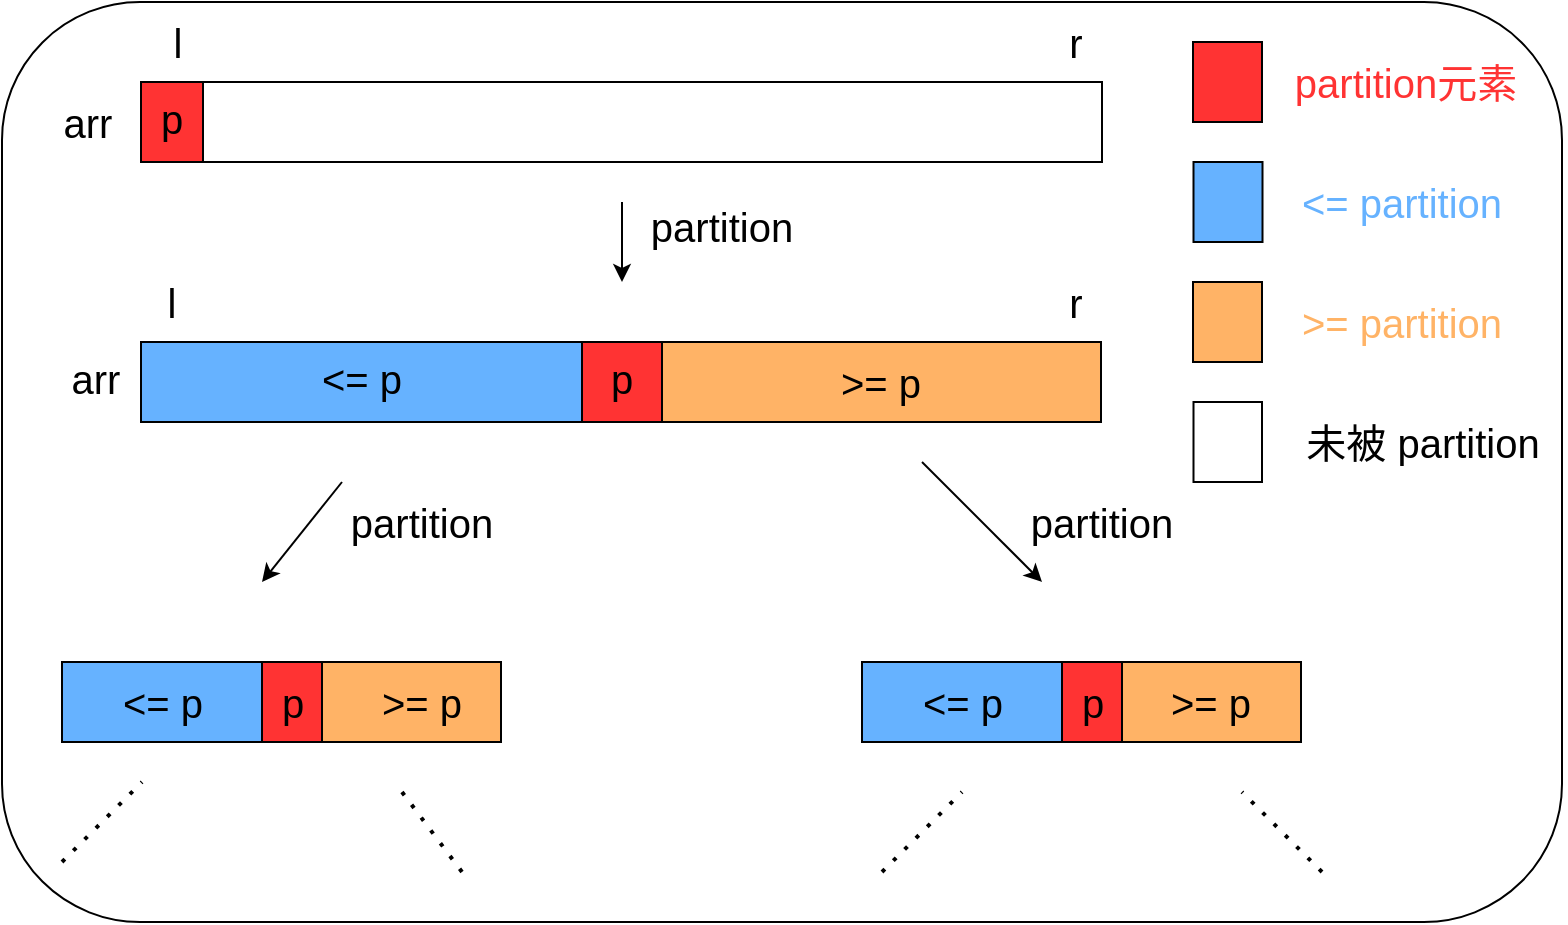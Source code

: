 <mxfile version="14.9.3" type="device"><diagram id="VXmtNrEXerbF7BPub-2L" name="Page-1"><mxGraphModel dx="865" dy="409" grid="1" gridSize="10" guides="1" tooltips="1" connect="1" arrows="1" fold="1" page="1" pageScale="1" pageWidth="827" pageHeight="1169" math="0" shadow="0"><root><mxCell id="0"/><mxCell id="1" parent="0"/><mxCell id="uaYWFS_JeaBd6_e_STai-1" value="" style="rounded=1;whiteSpace=wrap;html=1;fillColor=none;" vertex="1" parent="1"><mxGeometry x="350" y="170" width="780" height="460" as="geometry"/></mxCell><mxCell id="uaYWFS_JeaBd6_e_STai-2" value="" style="rounded=0;whiteSpace=wrap;html=1;fillColor=#FF3333;" vertex="1" parent="1"><mxGeometry x="419.5" y="210" width="31" height="40" as="geometry"/></mxCell><mxCell id="uaYWFS_JeaBd6_e_STai-3" value="" style="rounded=0;whiteSpace=wrap;html=1;fillColor=none;" vertex="1" parent="1"><mxGeometry x="450.5" y="210" width="449.5" height="40" as="geometry"/></mxCell><mxCell id="uaYWFS_JeaBd6_e_STai-4" value="" style="rounded=0;whiteSpace=wrap;html=1;fillColor=#FF3333;" vertex="1" parent="1"><mxGeometry x="640" y="340" width="40" height="40" as="geometry"/></mxCell><mxCell id="uaYWFS_JeaBd6_e_STai-5" value="" style="rounded=0;whiteSpace=wrap;html=1;fillColor=#66B2FF;" vertex="1" parent="1"><mxGeometry x="419.5" y="340" width="220.5" height="40" as="geometry"/></mxCell><mxCell id="uaYWFS_JeaBd6_e_STai-6" value="" style="rounded=0;whiteSpace=wrap;html=1;fillColor=#FFB366;" vertex="1" parent="1"><mxGeometry x="680" y="340" width="219.5" height="40" as="geometry"/></mxCell><mxCell id="uaYWFS_JeaBd6_e_STai-7" value="" style="endArrow=classic;html=1;" edge="1" parent="1"><mxGeometry width="50" height="50" relative="1" as="geometry"><mxPoint x="660" y="270" as="sourcePoint"/><mxPoint x="660" y="310" as="targetPoint"/></mxGeometry></mxCell><mxCell id="uaYWFS_JeaBd6_e_STai-8" value="&lt;font style=&quot;font-size: 20px&quot;&gt;partition&lt;/font&gt;" style="text;html=1;strokeColor=none;fillColor=none;align=center;verticalAlign=middle;whiteSpace=wrap;rounded=0;" vertex="1" parent="1"><mxGeometry x="690" y="272" width="40" height="20" as="geometry"/></mxCell><mxCell id="uaYWFS_JeaBd6_e_STai-9" value="" style="endArrow=classic;html=1;" edge="1" parent="1"><mxGeometry width="50" height="50" relative="1" as="geometry"><mxPoint x="520" y="410" as="sourcePoint"/><mxPoint x="480" y="460" as="targetPoint"/></mxGeometry></mxCell><mxCell id="uaYWFS_JeaBd6_e_STai-10" value="" style="endArrow=classic;html=1;" edge="1" parent="1"><mxGeometry width="50" height="50" relative="1" as="geometry"><mxPoint x="810" y="400" as="sourcePoint"/><mxPoint x="870" y="460" as="targetPoint"/></mxGeometry></mxCell><mxCell id="uaYWFS_JeaBd6_e_STai-11" value="" style="rounded=0;whiteSpace=wrap;html=1;fillColor=#FF3333;" vertex="1" parent="1"><mxGeometry x="480" y="500" width="30" height="40" as="geometry"/></mxCell><mxCell id="uaYWFS_JeaBd6_e_STai-12" value="" style="rounded=0;whiteSpace=wrap;html=1;fillColor=#66B2FF;" vertex="1" parent="1"><mxGeometry x="380" y="500" width="100" height="40" as="geometry"/></mxCell><mxCell id="uaYWFS_JeaBd6_e_STai-13" value="" style="rounded=0;whiteSpace=wrap;html=1;fillColor=#FFB366;" vertex="1" parent="1"><mxGeometry x="510" y="500" width="89.5" height="40" as="geometry"/></mxCell><mxCell id="uaYWFS_JeaBd6_e_STai-14" value="&lt;font style=&quot;font-size: 20px&quot;&gt;partition&lt;/font&gt;" style="text;html=1;strokeColor=none;fillColor=none;align=center;verticalAlign=middle;whiteSpace=wrap;rounded=0;" vertex="1" parent="1"><mxGeometry x="540" y="420" width="40" height="20" as="geometry"/></mxCell><mxCell id="uaYWFS_JeaBd6_e_STai-15" value="&lt;font style=&quot;font-size: 20px&quot;&gt;partition&lt;/font&gt;" style="text;html=1;strokeColor=none;fillColor=none;align=center;verticalAlign=middle;whiteSpace=wrap;rounded=0;" vertex="1" parent="1"><mxGeometry x="880" y="420" width="40" height="20" as="geometry"/></mxCell><mxCell id="uaYWFS_JeaBd6_e_STai-16" value="" style="endArrow=none;dashed=1;html=1;dashPattern=1 3;strokeWidth=2;" edge="1" parent="1"><mxGeometry width="50" height="50" relative="1" as="geometry"><mxPoint x="380" y="600" as="sourcePoint"/><mxPoint x="420" y="560" as="targetPoint"/></mxGeometry></mxCell><mxCell id="uaYWFS_JeaBd6_e_STai-17" value="" style="endArrow=none;dashed=1;html=1;dashPattern=1 3;strokeWidth=2;" edge="1" parent="1"><mxGeometry width="50" height="50" relative="1" as="geometry"><mxPoint x="790" y="605" as="sourcePoint"/><mxPoint x="830" y="565" as="targetPoint"/></mxGeometry></mxCell><mxCell id="uaYWFS_JeaBd6_e_STai-18" value="" style="endArrow=none;dashed=1;html=1;dashPattern=1 3;strokeWidth=2;" edge="1" parent="1"><mxGeometry width="50" height="50" relative="1" as="geometry"><mxPoint x="580" y="605" as="sourcePoint"/><mxPoint x="550" y="565" as="targetPoint"/></mxGeometry></mxCell><mxCell id="uaYWFS_JeaBd6_e_STai-19" value="" style="endArrow=none;dashed=1;html=1;dashPattern=1 3;strokeWidth=2;" edge="1" parent="1"><mxGeometry width="50" height="50" relative="1" as="geometry"><mxPoint x="1010" y="605" as="sourcePoint"/><mxPoint x="970" y="565" as="targetPoint"/></mxGeometry></mxCell><mxCell id="uaYWFS_JeaBd6_e_STai-20" value="" style="rounded=0;whiteSpace=wrap;html=1;fillColor=#FF3333;" vertex="1" parent="1"><mxGeometry x="945.5" y="190" width="34.5" height="40" as="geometry"/></mxCell><mxCell id="uaYWFS_JeaBd6_e_STai-21" value="" style="rounded=0;whiteSpace=wrap;html=1;fillColor=#66B2FF;" vertex="1" parent="1"><mxGeometry x="945.75" y="250" width="34.5" height="40" as="geometry"/></mxCell><mxCell id="uaYWFS_JeaBd6_e_STai-22" value="" style="rounded=0;whiteSpace=wrap;html=1;fillColor=#FFB366;" vertex="1" parent="1"><mxGeometry x="945.5" y="310" width="34.5" height="40" as="geometry"/></mxCell><mxCell id="uaYWFS_JeaBd6_e_STai-23" value="" style="rounded=0;whiteSpace=wrap;html=1;fillColor=none;" vertex="1" parent="1"><mxGeometry x="945.75" y="370" width="34.25" height="40" as="geometry"/></mxCell><mxCell id="uaYWFS_JeaBd6_e_STai-24" value="&lt;font style=&quot;font-size: 20px&quot; color=&quot;#ff3333&quot;&gt;partition元素&lt;/font&gt;" style="text;html=1;strokeColor=none;fillColor=none;align=center;verticalAlign=middle;whiteSpace=wrap;rounded=0;" vertex="1" parent="1"><mxGeometry x="972" y="200" width="160" height="20" as="geometry"/></mxCell><mxCell id="uaYWFS_JeaBd6_e_STai-25" value="&lt;font style=&quot;font-size: 20px&quot; color=&quot;#66b2ff&quot;&gt;&amp;lt;= partition&lt;/font&gt;" style="text;html=1;strokeColor=none;fillColor=none;align=center;verticalAlign=middle;whiteSpace=wrap;rounded=0;" vertex="1" parent="1"><mxGeometry x="970" y="260" width="160" height="20" as="geometry"/></mxCell><mxCell id="uaYWFS_JeaBd6_e_STai-26" value="&lt;font style=&quot;font-size: 20px&quot; color=&quot;#ffb366&quot;&gt;&amp;gt;= partition&lt;/font&gt;" style="text;html=1;strokeColor=none;fillColor=none;align=center;verticalAlign=middle;whiteSpace=wrap;rounded=0;" vertex="1" parent="1"><mxGeometry x="995" y="320" width="110" height="20" as="geometry"/></mxCell><mxCell id="uaYWFS_JeaBd6_e_STai-27" value="&lt;font style=&quot;font-size: 20px&quot;&gt;p&lt;/font&gt;" style="text;html=1;strokeColor=none;fillColor=none;align=center;verticalAlign=middle;whiteSpace=wrap;rounded=0;" vertex="1" parent="1"><mxGeometry x="415" y="218" width="40" height="20" as="geometry"/></mxCell><mxCell id="uaYWFS_JeaBd6_e_STai-28" value="&lt;font style=&quot;font-size: 20px&quot;&gt;p&lt;/font&gt;" style="text;html=1;strokeColor=none;fillColor=none;align=center;verticalAlign=middle;whiteSpace=wrap;rounded=0;" vertex="1" parent="1"><mxGeometry x="640" y="348" width="40" height="20" as="geometry"/></mxCell><mxCell id="uaYWFS_JeaBd6_e_STai-29" value="&lt;font style=&quot;font-size: 20px&quot;&gt;&amp;lt;= p&lt;/font&gt;" style="text;html=1;strokeColor=none;fillColor=none;align=center;verticalAlign=middle;whiteSpace=wrap;rounded=0;" vertex="1" parent="1"><mxGeometry x="495" y="348" width="69.5" height="20" as="geometry"/></mxCell><mxCell id="uaYWFS_JeaBd6_e_STai-30" value="&lt;font style=&quot;font-size: 20px&quot;&gt;p&lt;/font&gt;" style="text;html=1;strokeColor=none;fillColor=none;align=center;verticalAlign=middle;whiteSpace=wrap;rounded=0;" vertex="1" parent="1"><mxGeometry x="463.62" y="510" width="62.75" height="20" as="geometry"/></mxCell><mxCell id="uaYWFS_JeaBd6_e_STai-31" value="&lt;font style=&quot;font-size: 20px&quot;&gt;&amp;lt;= p&lt;/font&gt;" style="text;html=1;strokeColor=none;fillColor=none;align=center;verticalAlign=middle;whiteSpace=wrap;rounded=0;" vertex="1" parent="1"><mxGeometry x="402.63" y="510" width="54.75" height="20" as="geometry"/></mxCell><mxCell id="uaYWFS_JeaBd6_e_STai-32" value="&lt;font style=&quot;font-size: 20px&quot;&gt;&amp;gt;= p&lt;/font&gt;" style="text;html=1;strokeColor=none;fillColor=none;align=center;verticalAlign=middle;whiteSpace=wrap;rounded=0;" vertex="1" parent="1"><mxGeometry x="762.38" y="350" width="54.75" height="20" as="geometry"/></mxCell><mxCell id="uaYWFS_JeaBd6_e_STai-33" value="&lt;font style=&quot;font-size: 20px&quot;&gt;&amp;gt;= p&lt;/font&gt;" style="text;html=1;strokeColor=none;fillColor=none;align=center;verticalAlign=middle;whiteSpace=wrap;rounded=0;" vertex="1" parent="1"><mxGeometry x="535.25" y="510" width="49.5" height="20" as="geometry"/></mxCell><mxCell id="uaYWFS_JeaBd6_e_STai-34" value="&lt;font style=&quot;font-size: 20px&quot;&gt;未被 partition&lt;/font&gt;" style="text;html=1;strokeColor=none;fillColor=none;align=center;verticalAlign=middle;whiteSpace=wrap;rounded=0;" vertex="1" parent="1"><mxGeometry x="994" y="380" width="133" height="20" as="geometry"/></mxCell><mxCell id="uaYWFS_JeaBd6_e_STai-35" value="&lt;font style=&quot;font-size: 20px&quot;&gt;arr&lt;/font&gt;" style="text;html=1;strokeColor=none;fillColor=none;align=center;verticalAlign=middle;whiteSpace=wrap;rounded=0;" vertex="1" parent="1"><mxGeometry x="369.5" y="220" width="45.5" height="20" as="geometry"/></mxCell><mxCell id="uaYWFS_JeaBd6_e_STai-36" value="&lt;font style=&quot;font-size: 20px&quot;&gt;l&lt;/font&gt;" style="text;html=1;strokeColor=none;fillColor=none;align=center;verticalAlign=middle;whiteSpace=wrap;rounded=0;" vertex="1" parent="1"><mxGeometry x="415" y="180" width="45.5" height="20" as="geometry"/></mxCell><mxCell id="uaYWFS_JeaBd6_e_STai-37" value="&lt;font style=&quot;font-size: 20px&quot;&gt;r&lt;/font&gt;" style="text;html=1;strokeColor=none;fillColor=none;align=center;verticalAlign=middle;whiteSpace=wrap;rounded=0;" vertex="1" parent="1"><mxGeometry x="864.38" y="180" width="45.5" height="20" as="geometry"/></mxCell><mxCell id="uaYWFS_JeaBd6_e_STai-38" value="&lt;font style=&quot;font-size: 20px&quot;&gt;l&lt;/font&gt;" style="text;html=1;strokeColor=none;fillColor=none;align=center;verticalAlign=middle;whiteSpace=wrap;rounded=0;" vertex="1" parent="1"><mxGeometry x="412.25" y="310" width="45.5" height="20" as="geometry"/></mxCell><mxCell id="uaYWFS_JeaBd6_e_STai-39" value="&lt;font style=&quot;font-size: 20px&quot;&gt;r&lt;/font&gt;" style="text;html=1;strokeColor=none;fillColor=none;align=center;verticalAlign=middle;whiteSpace=wrap;rounded=0;" vertex="1" parent="1"><mxGeometry x="864.38" y="310" width="45.5" height="20" as="geometry"/></mxCell><mxCell id="uaYWFS_JeaBd6_e_STai-40" value="&lt;font style=&quot;font-size: 20px&quot;&gt;arr&lt;/font&gt;" style="text;html=1;strokeColor=none;fillColor=none;align=center;verticalAlign=middle;whiteSpace=wrap;rounded=0;" vertex="1" parent="1"><mxGeometry x="374" y="348" width="45.5" height="20" as="geometry"/></mxCell><mxCell id="uaYWFS_JeaBd6_e_STai-41" value="" style="rounded=0;whiteSpace=wrap;html=1;fillColor=#FF3333;" vertex="1" parent="1"><mxGeometry x="880" y="500" width="30" height="40" as="geometry"/></mxCell><mxCell id="uaYWFS_JeaBd6_e_STai-42" value="" style="rounded=0;whiteSpace=wrap;html=1;fillColor=#66B2FF;" vertex="1" parent="1"><mxGeometry x="780" y="500" width="100" height="40" as="geometry"/></mxCell><mxCell id="uaYWFS_JeaBd6_e_STai-43" value="" style="rounded=0;whiteSpace=wrap;html=1;fillColor=#FFB366;" vertex="1" parent="1"><mxGeometry x="910" y="500" width="89.5" height="40" as="geometry"/></mxCell><mxCell id="uaYWFS_JeaBd6_e_STai-44" value="&lt;font style=&quot;font-size: 20px&quot;&gt;&amp;lt;= p&lt;/font&gt;" style="text;html=1;strokeColor=none;fillColor=none;align=center;verticalAlign=middle;whiteSpace=wrap;rounded=0;" vertex="1" parent="1"><mxGeometry x="802.62" y="510" width="54.75" height="20" as="geometry"/></mxCell><mxCell id="uaYWFS_JeaBd6_e_STai-45" value="&lt;font style=&quot;font-size: 20px&quot;&gt;p&lt;/font&gt;" style="text;html=1;strokeColor=none;fillColor=none;align=center;verticalAlign=middle;whiteSpace=wrap;rounded=0;" vertex="1" parent="1"><mxGeometry x="864.38" y="510" width="62.75" height="20" as="geometry"/></mxCell><mxCell id="uaYWFS_JeaBd6_e_STai-46" value="&lt;font style=&quot;font-size: 20px&quot;&gt;&amp;gt;= p&lt;/font&gt;" style="text;html=1;strokeColor=none;fillColor=none;align=center;verticalAlign=middle;whiteSpace=wrap;rounded=0;" vertex="1" parent="1"><mxGeometry x="927.13" y="510" width="54.75" height="20" as="geometry"/></mxCell></root></mxGraphModel></diagram></mxfile>